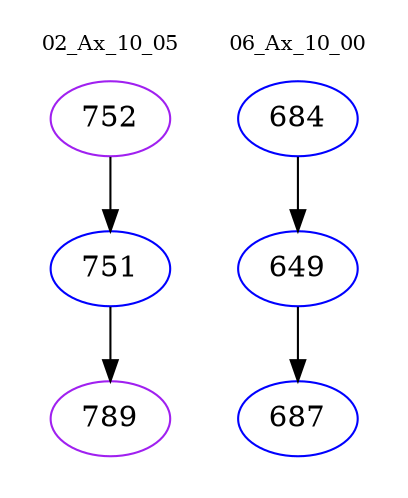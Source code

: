 digraph{
subgraph cluster_0 {
color = white
label = "02_Ax_10_05";
fontsize=10;
T0_752 [label="752", color="purple"]
T0_752 -> T0_751 [color="black"]
T0_751 [label="751", color="blue"]
T0_751 -> T0_789 [color="black"]
T0_789 [label="789", color="purple"]
}
subgraph cluster_1 {
color = white
label = "06_Ax_10_00";
fontsize=10;
T1_684 [label="684", color="blue"]
T1_684 -> T1_649 [color="black"]
T1_649 [label="649", color="blue"]
T1_649 -> T1_687 [color="black"]
T1_687 [label="687", color="blue"]
}
}
